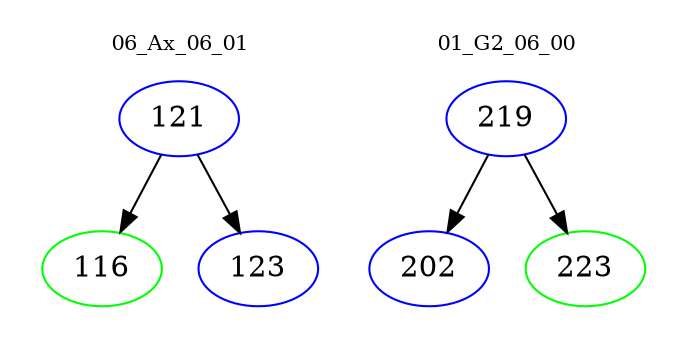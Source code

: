 digraph{
subgraph cluster_0 {
color = white
label = "06_Ax_06_01";
fontsize=10;
T0_121 [label="121", color="blue"]
T0_121 -> T0_116 [color="black"]
T0_116 [label="116", color="green"]
T0_121 -> T0_123 [color="black"]
T0_123 [label="123", color="blue"]
}
subgraph cluster_1 {
color = white
label = "01_G2_06_00";
fontsize=10;
T1_219 [label="219", color="blue"]
T1_219 -> T1_202 [color="black"]
T1_202 [label="202", color="blue"]
T1_219 -> T1_223 [color="black"]
T1_223 [label="223", color="green"]
}
}
